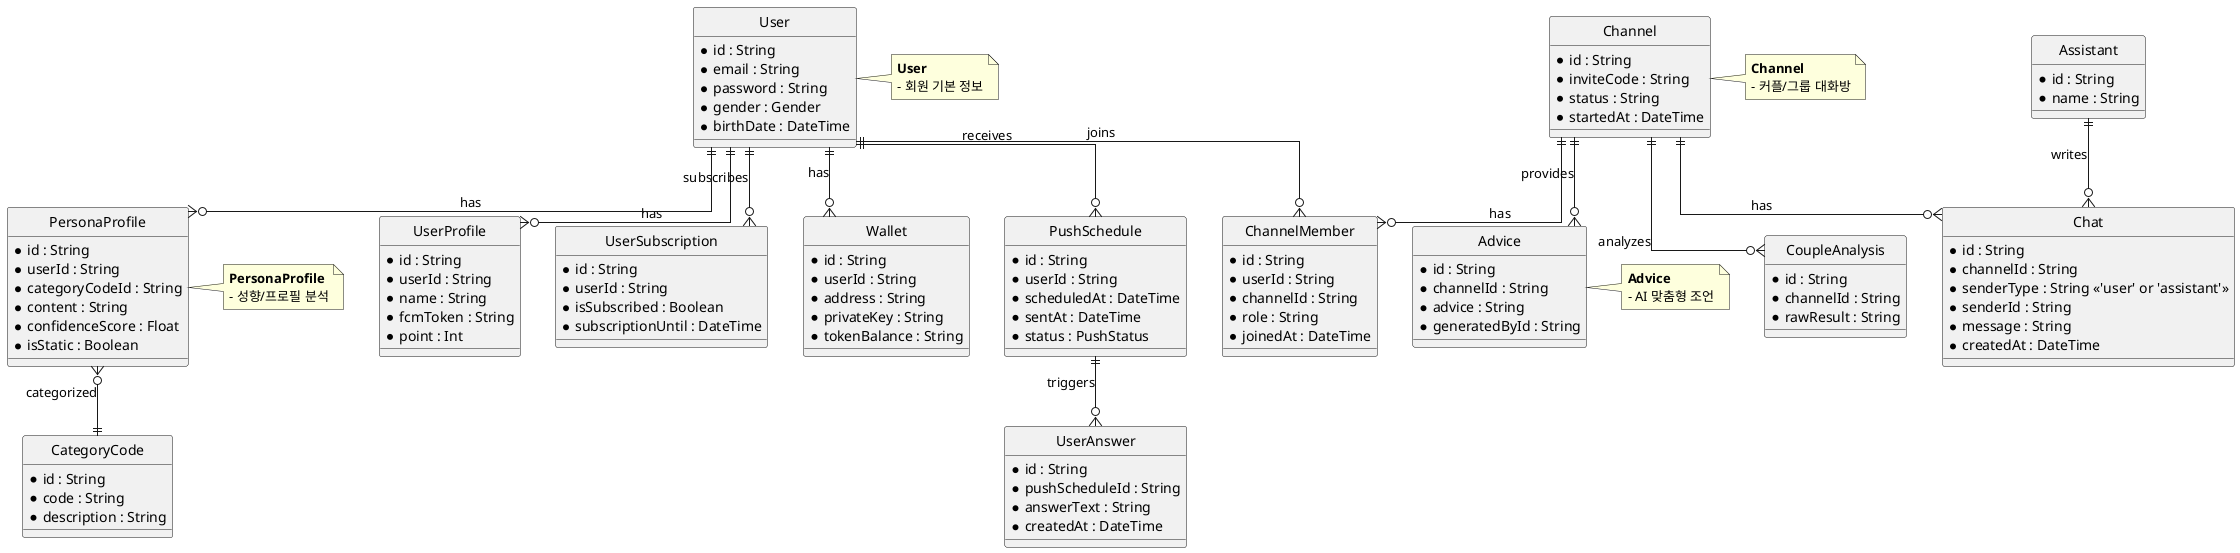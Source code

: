 @startuml
' 스타일 개선
skinparam linetype ortho
skinparam rectangle {
  RoundCorner 10
  BackgroundColor #F8F8FF
  BorderColor #333366
  FontColor #222244
}
skinparam entity {
  BackgroundColor #F0F8FF
  BorderColor #333366
  FontColor #222244
}
hide circle

' 엔티티 정의
entity "User" as User {
  * id : String
  * email : String
  * password : String
  * gender : Gender
  * birthDate : DateTime
}

entity "UserProfile" as UserProfile {
  * id : String
  * userId : String
  * name : String
  * fcmToken : String
  * point : Int
}

entity "UserSubscription" as UserSubscription {
  * id : String
  * userId : String
  * isSubscribed : Boolean
  * subscriptionUntil : DateTime
}

entity "Wallet" as Wallet {
  * id : String
  * userId : String
  * address : String
  * privateKey : String
  * tokenBalance : String
}

entity "Channel" as Channel {
  * id : String
  * inviteCode : String
  * status : String
  * startedAt : DateTime
}

entity "ChannelMember" as ChannelMember {
  * id : String
  * userId : String
  * channelId : String
  * role : String
  * joinedAt : DateTime
}

entity "Chat" as Chat {
  * id : String
  * channelId : String
  * senderType : String <<'user' or 'assistant'>>
  * senderId : String
  * message : String
  * createdAt : DateTime
}

entity "Assistant" as Assistant {
  * id : String
  * name : String
}

entity "CoupleAnalysis" as CoupleAnalysis {
  * id : String
  * channelId : String
  * rawResult : String
}

entity "PersonaProfile" as PersonaProfile {
  * id : String
  * userId : String
  * categoryCodeId : String
  * content : String
  * confidenceScore : Float
  * isStatic : Boolean
}

entity "CategoryCode" as CategoryCode {
  * id : String
  * code : String
  * description : String
}

entity "PushSchedule" as PushSchedule {
  * id : String
  * userId : String
  * scheduledAt : DateTime
  * sentAt : DateTime
  * status : PushStatus
}

entity "UserAnswer" as UserAnswer {
  * id : String
  * pushScheduleId : String
  * answerText : String
  * createdAt : DateTime
}

entity "Advice" as Advice {
  * id : String
  * channelId : String
  * advice : String
  * generatedById : String
}

' 관계 설정
User ||--o{ UserProfile : "has"
User ||--o{ Wallet : "has"
User ||--o{ ChannelMember : "joins"
User ||--o{ PushSchedule : "receives"
User ||--o{ UserSubscription : "subscribes"
User ||--o{ PersonaProfile : "has"

Channel ||--o{ ChannelMember : "has"
Channel ||--o{ Chat : "has"
Channel ||--o{ CoupleAnalysis : "analyzes"
Channel ||--o{ Advice : "provides"

Assistant ||--o{ Chat : "writes"

PushSchedule ||--o{ UserAnswer : "triggers"
PersonaProfile }o--|| CategoryCode : "categorized"

' 엔티티 설명 주석
note right of User
  <b>User</b>
  - 회원 기본 정보
end note

note right of Channel
  <b>Channel</b>
  - 커플/그룹 대화방
end note

note right of PersonaProfile
  <b>PersonaProfile</b>
  - 성향/프로필 분석
end note

note right of Advice
  <b>Advice</b>
  - AI 맞춤형 조언
end note

@enduml
